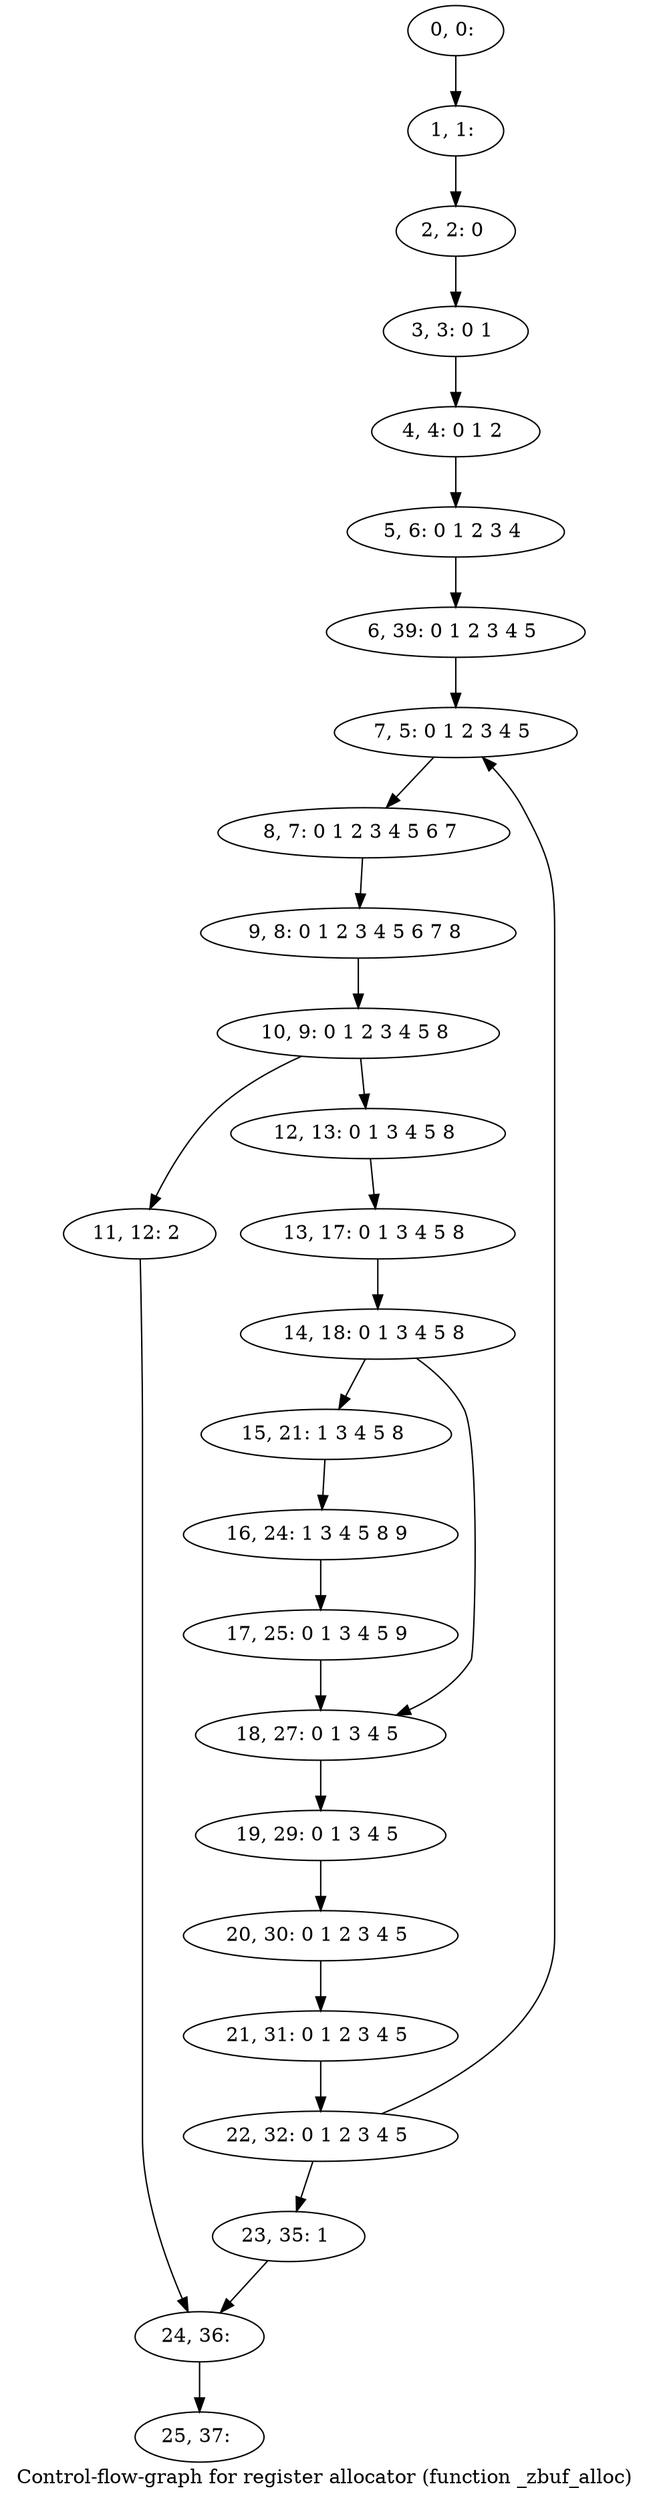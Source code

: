 digraph G {
graph [label="Control-flow-graph for register allocator (function _zbuf_alloc)"]
0[label="0, 0: "];
1[label="1, 1: "];
2[label="2, 2: 0 "];
3[label="3, 3: 0 1 "];
4[label="4, 4: 0 1 2 "];
5[label="5, 6: 0 1 2 3 4 "];
6[label="6, 39: 0 1 2 3 4 5 "];
7[label="7, 5: 0 1 2 3 4 5 "];
8[label="8, 7: 0 1 2 3 4 5 6 7 "];
9[label="9, 8: 0 1 2 3 4 5 6 7 8 "];
10[label="10, 9: 0 1 2 3 4 5 8 "];
11[label="11, 12: 2 "];
12[label="12, 13: 0 1 3 4 5 8 "];
13[label="13, 17: 0 1 3 4 5 8 "];
14[label="14, 18: 0 1 3 4 5 8 "];
15[label="15, 21: 1 3 4 5 8 "];
16[label="16, 24: 1 3 4 5 8 9 "];
17[label="17, 25: 0 1 3 4 5 9 "];
18[label="18, 27: 0 1 3 4 5 "];
19[label="19, 29: 0 1 3 4 5 "];
20[label="20, 30: 0 1 2 3 4 5 "];
21[label="21, 31: 0 1 2 3 4 5 "];
22[label="22, 32: 0 1 2 3 4 5 "];
23[label="23, 35: 1 "];
24[label="24, 36: "];
25[label="25, 37: "];
0->1 ;
1->2 ;
2->3 ;
3->4 ;
4->5 ;
5->6 ;
6->7 ;
7->8 ;
8->9 ;
9->10 ;
10->11 ;
10->12 ;
11->24 ;
12->13 ;
13->14 ;
14->15 ;
14->18 ;
15->16 ;
16->17 ;
17->18 ;
18->19 ;
19->20 ;
20->21 ;
21->22 ;
22->23 ;
22->7 ;
23->24 ;
24->25 ;
}
